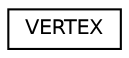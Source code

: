 digraph "Graphical Class Hierarchy"
{
  edge [fontname="Helvetica",fontsize="10",labelfontname="Helvetica",labelfontsize="10"];
  node [fontname="Helvetica",fontsize="10",shape=record];
  rankdir="LR";
  Node1 [label="VERTEX",height=0.2,width=0.4,color="black", fillcolor="white", style="filled",URL="$struct_v_e_r_t_e_x.html"];
}
